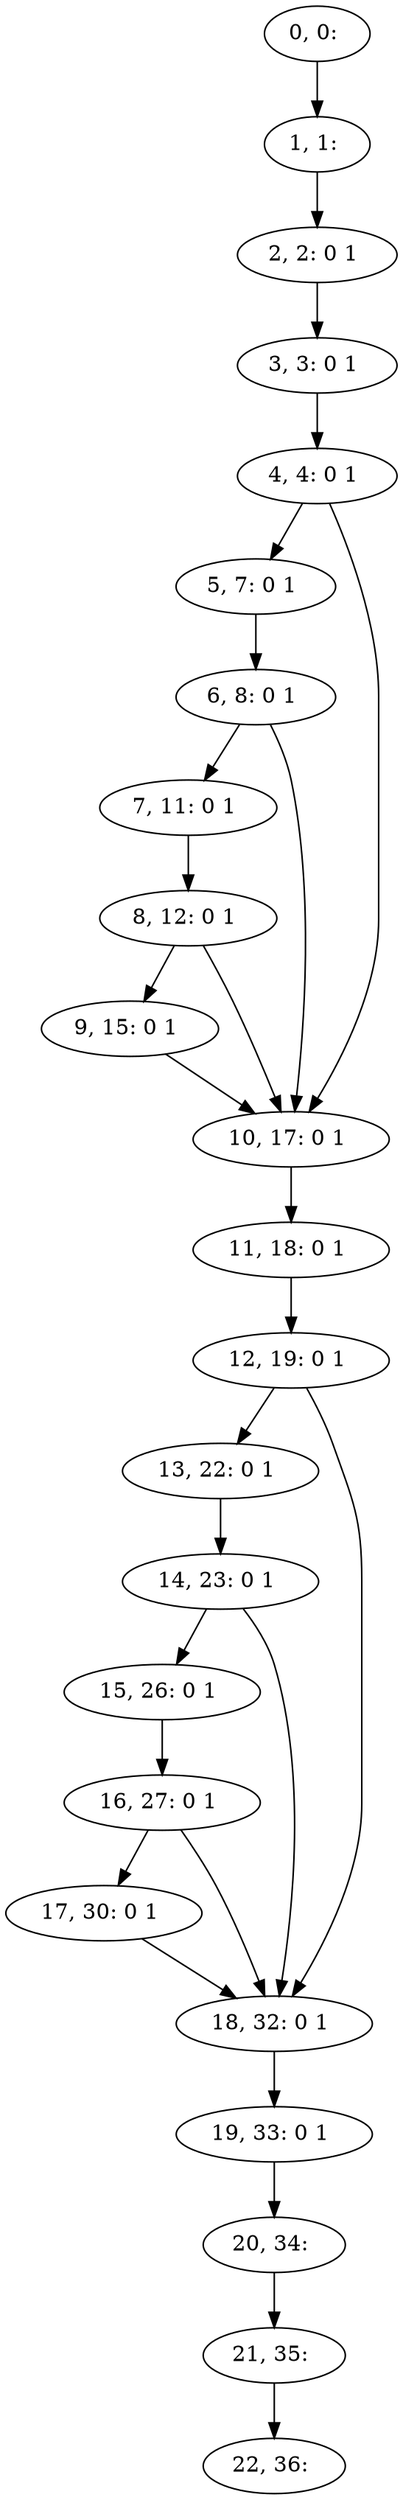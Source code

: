 digraph G {
0[label="0, 0: "];
1[label="1, 1: "];
2[label="2, 2: 0 1 "];
3[label="3, 3: 0 1 "];
4[label="4, 4: 0 1 "];
5[label="5, 7: 0 1 "];
6[label="6, 8: 0 1 "];
7[label="7, 11: 0 1 "];
8[label="8, 12: 0 1 "];
9[label="9, 15: 0 1 "];
10[label="10, 17: 0 1 "];
11[label="11, 18: 0 1 "];
12[label="12, 19: 0 1 "];
13[label="13, 22: 0 1 "];
14[label="14, 23: 0 1 "];
15[label="15, 26: 0 1 "];
16[label="16, 27: 0 1 "];
17[label="17, 30: 0 1 "];
18[label="18, 32: 0 1 "];
19[label="19, 33: 0 1 "];
20[label="20, 34: "];
21[label="21, 35: "];
22[label="22, 36: "];
0->1 ;
1->2 ;
2->3 ;
3->4 ;
4->5 ;
4->10 ;
5->6 ;
6->7 ;
6->10 ;
7->8 ;
8->9 ;
8->10 ;
9->10 ;
10->11 ;
11->12 ;
12->13 ;
12->18 ;
13->14 ;
14->15 ;
14->18 ;
15->16 ;
16->17 ;
16->18 ;
17->18 ;
18->19 ;
19->20 ;
20->21 ;
21->22 ;
}
